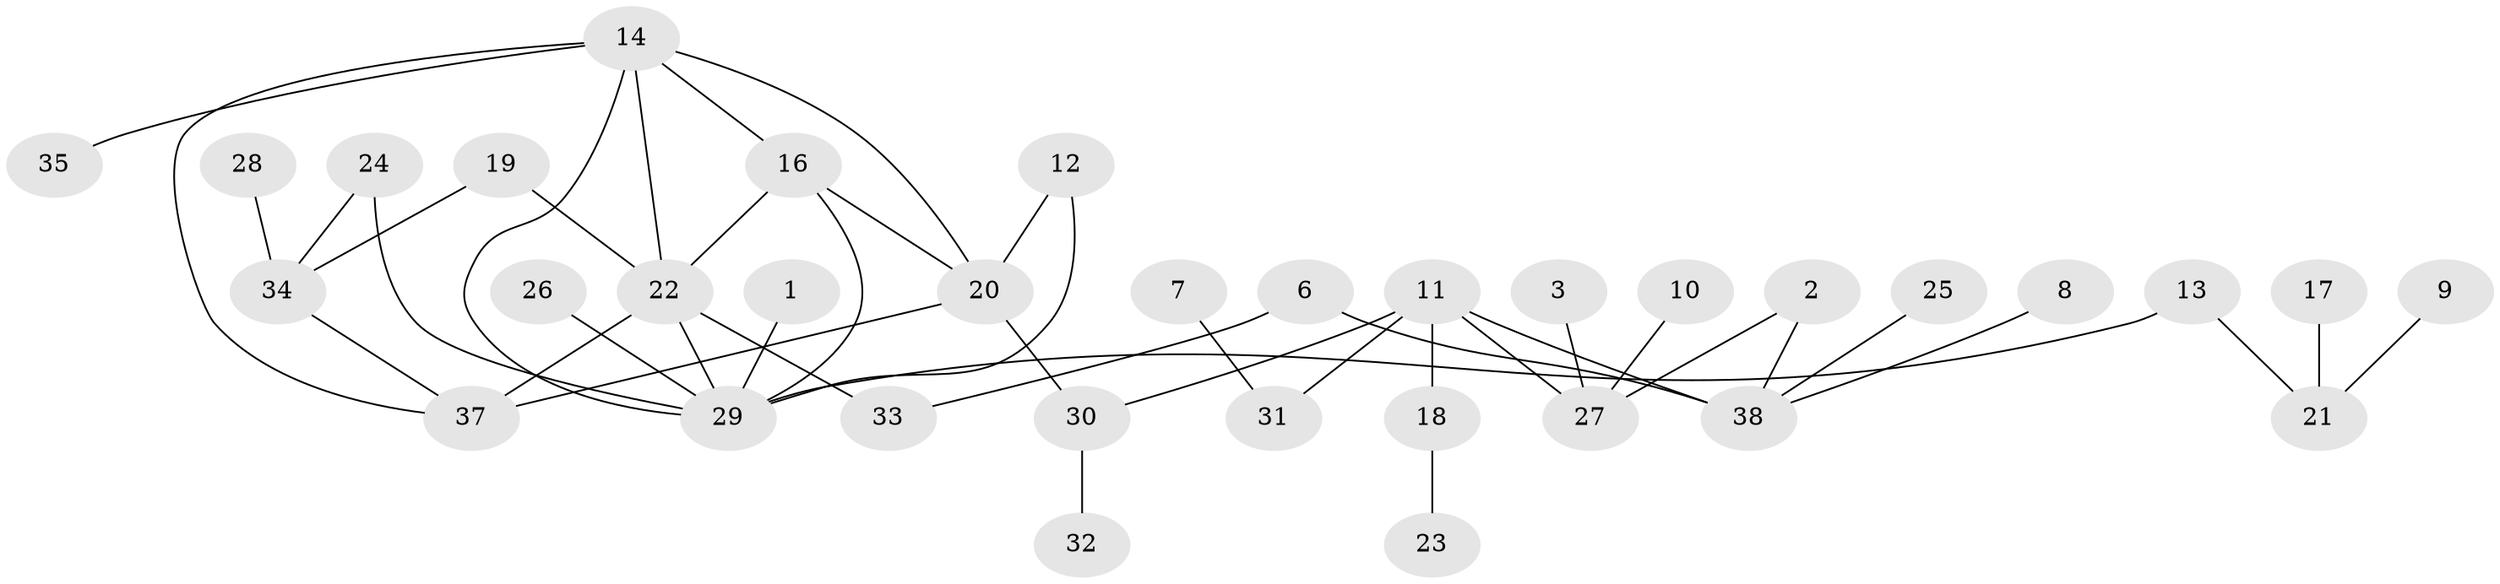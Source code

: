 // original degree distribution, {5: 0.05333333333333334, 1: 0.30666666666666664, 4: 0.12, 2: 0.25333333333333335, 0: 0.05333333333333334, 3: 0.2, 6: 0.013333333333333334}
// Generated by graph-tools (version 1.1) at 2025/49/03/09/25 03:49:11]
// undirected, 34 vertices, 44 edges
graph export_dot {
graph [start="1"]
  node [color=gray90,style=filled];
  1;
  2;
  3;
  6;
  7;
  8;
  9;
  10;
  11;
  12;
  13;
  14;
  16;
  17;
  18;
  19;
  20;
  21;
  22;
  23;
  24;
  25;
  26;
  27;
  28;
  29;
  30;
  31;
  32;
  33;
  34;
  35;
  37;
  38;
  1 -- 29 [weight=1.0];
  2 -- 27 [weight=1.0];
  2 -- 38 [weight=1.0];
  3 -- 27 [weight=1.0];
  6 -- 33 [weight=1.0];
  6 -- 38 [weight=1.0];
  7 -- 31 [weight=1.0];
  8 -- 38 [weight=1.0];
  9 -- 21 [weight=1.0];
  10 -- 27 [weight=1.0];
  11 -- 18 [weight=1.0];
  11 -- 27 [weight=1.0];
  11 -- 30 [weight=1.0];
  11 -- 31 [weight=1.0];
  11 -- 38 [weight=2.0];
  12 -- 20 [weight=1.0];
  12 -- 29 [weight=1.0];
  13 -- 21 [weight=1.0];
  13 -- 29 [weight=1.0];
  14 -- 16 [weight=1.0];
  14 -- 20 [weight=1.0];
  14 -- 22 [weight=1.0];
  14 -- 29 [weight=1.0];
  14 -- 35 [weight=1.0];
  14 -- 37 [weight=1.0];
  16 -- 20 [weight=1.0];
  16 -- 22 [weight=1.0];
  16 -- 29 [weight=1.0];
  17 -- 21 [weight=1.0];
  18 -- 23 [weight=1.0];
  19 -- 22 [weight=1.0];
  19 -- 34 [weight=1.0];
  20 -- 30 [weight=1.0];
  20 -- 37 [weight=1.0];
  22 -- 29 [weight=1.0];
  22 -- 33 [weight=1.0];
  22 -- 37 [weight=1.0];
  24 -- 29 [weight=1.0];
  24 -- 34 [weight=1.0];
  25 -- 38 [weight=1.0];
  26 -- 29 [weight=1.0];
  28 -- 34 [weight=1.0];
  30 -- 32 [weight=1.0];
  34 -- 37 [weight=1.0];
}
